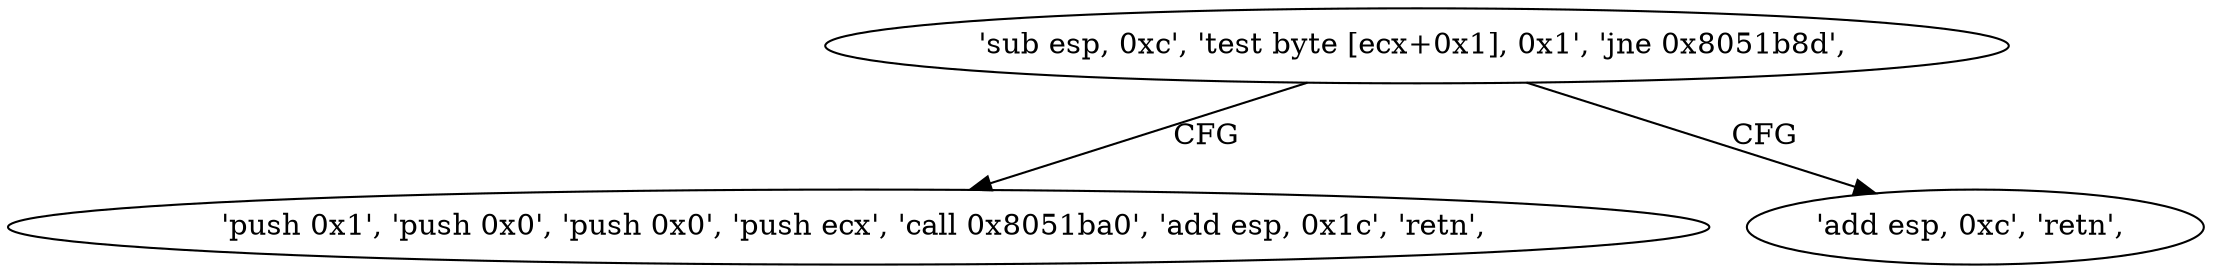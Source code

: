 digraph "func" {
"134552448" [label = "'sub esp, 0xc', 'test byte [ecx+0x1], 0x1', 'jne 0x8051b8d', " ]
"134552461" [label = "'push 0x1', 'push 0x0', 'push 0x0', 'push ecx', 'call 0x8051ba0', 'add esp, 0x1c', 'retn', " ]
"134552457" [label = "'add esp, 0xc', 'retn', " ]
"134552448" -> "134552461" [ label = "CFG" ]
"134552448" -> "134552457" [ label = "CFG" ]
}
